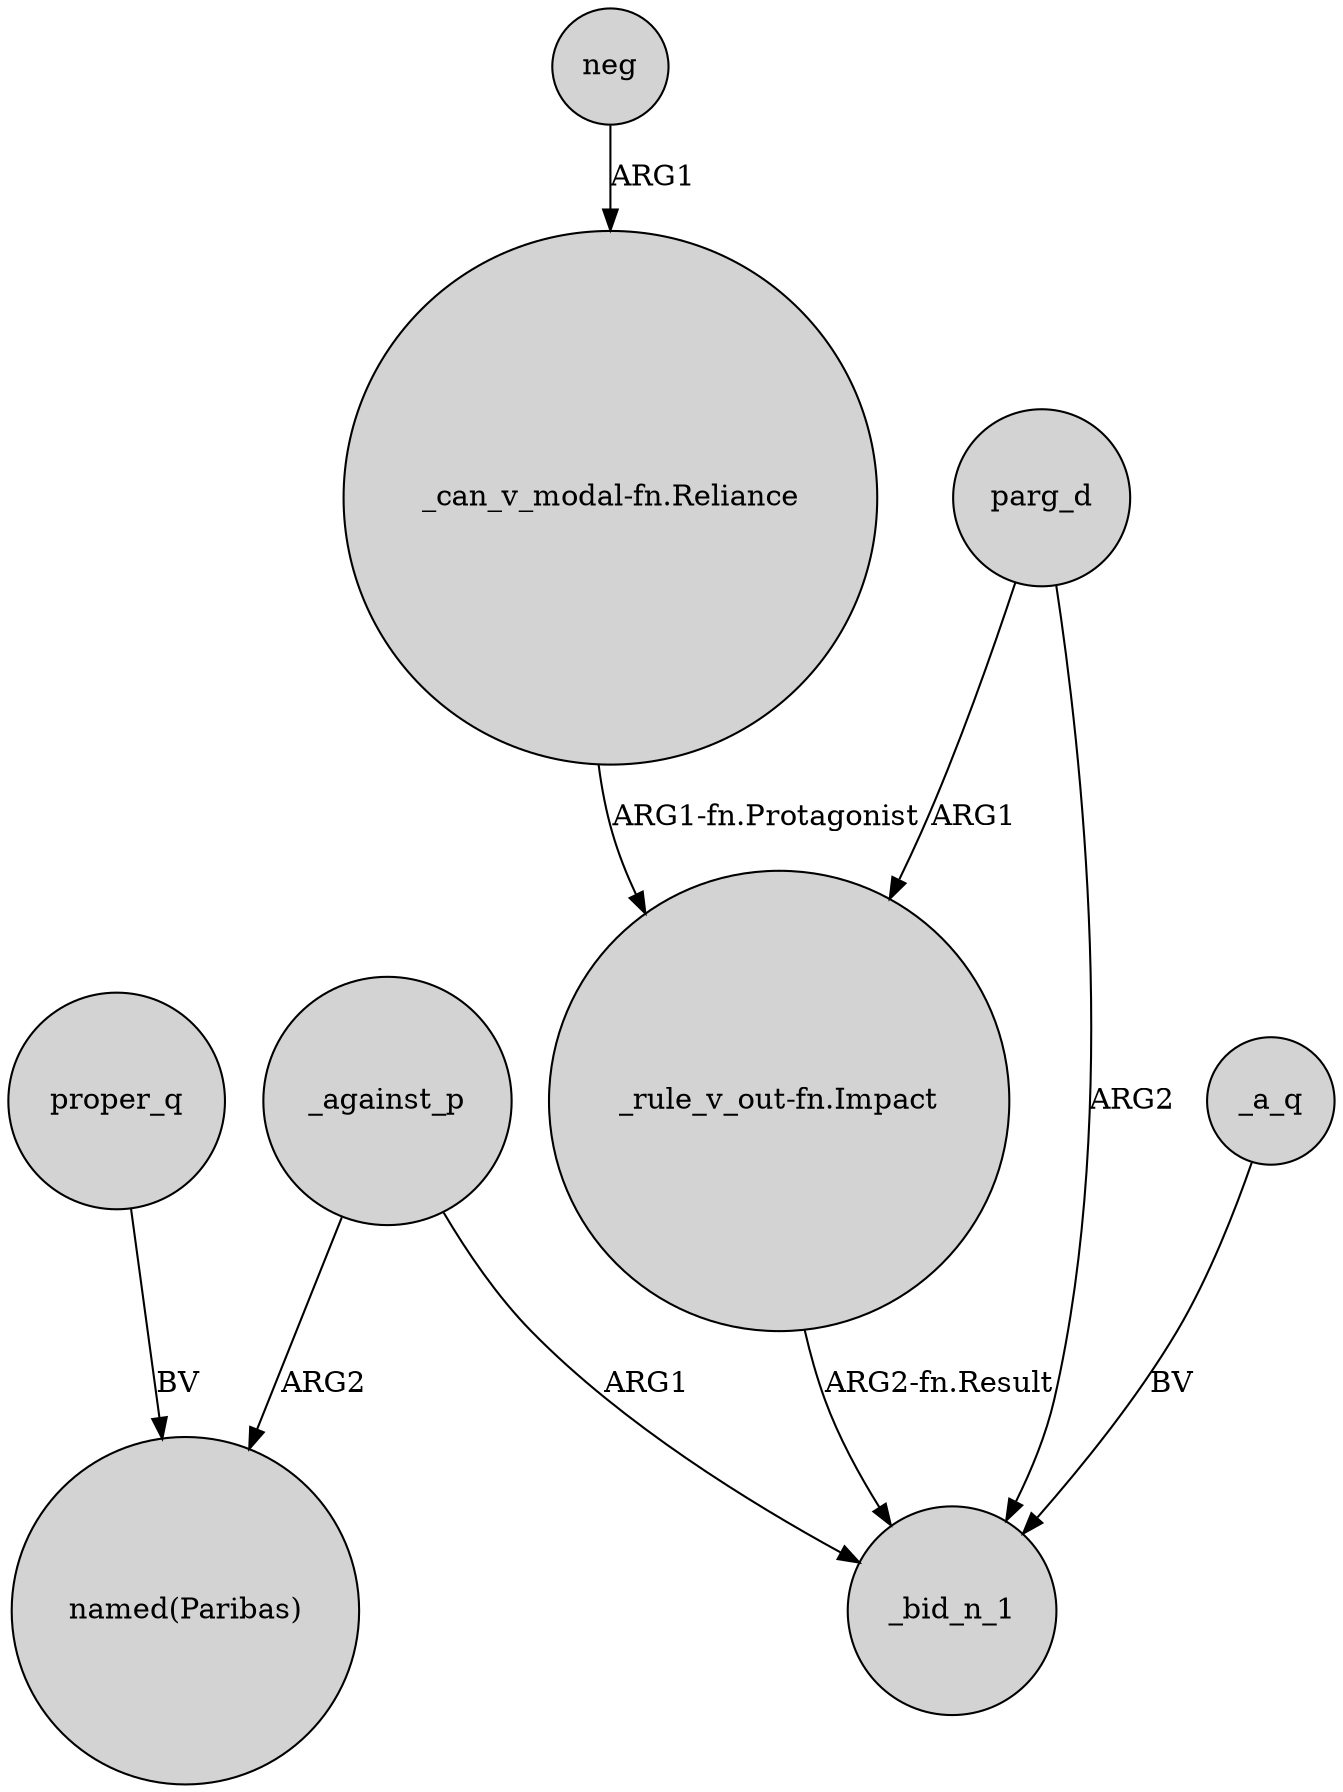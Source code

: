 digraph {
	node [shape=circle style=filled]
	_against_p -> "named(Paribas)" [label=ARG2]
	_against_p -> _bid_n_1 [label=ARG1]
	_a_q -> _bid_n_1 [label=BV]
	neg -> "_can_v_modal-fn.Reliance" [label=ARG1]
	parg_d -> _bid_n_1 [label=ARG2]
	parg_d -> "_rule_v_out-fn.Impact" [label=ARG1]
	"_rule_v_out-fn.Impact" -> _bid_n_1 [label="ARG2-fn.Result"]
	proper_q -> "named(Paribas)" [label=BV]
	"_can_v_modal-fn.Reliance" -> "_rule_v_out-fn.Impact" [label="ARG1-fn.Protagonist"]
}
